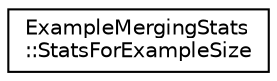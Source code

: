 digraph "Graphical Class Hierarchy"
{
  edge [fontname="Helvetica",fontsize="10",labelfontname="Helvetica",labelfontsize="10"];
  node [fontname="Helvetica",fontsize="10",shape=record];
  rankdir="LR";
  Node0 [label="ExampleMergingStats\l::StatsForExampleSize",height=0.2,width=0.4,color="black", fillcolor="white", style="filled",URL="$structkaldi_1_1nnet3_1_1ExampleMergingStats_1_1StatsForExampleSize.html"];
}
